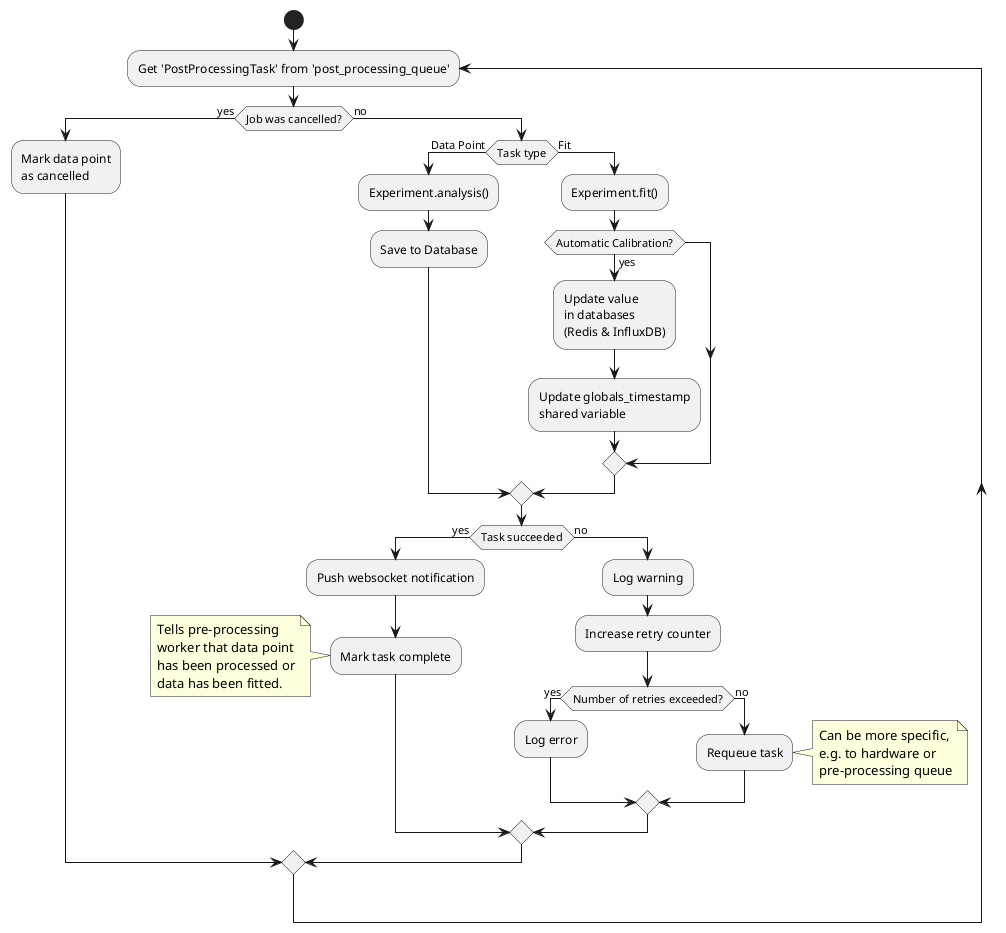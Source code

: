 @startuml
start
repeat :Get 'PostProcessingTask' from 'post_processing_queue';
  if (Job was cancelled?) then (yes)
    :Mark data point
    as cancelled;
  else (no)
    if (Task type) then (Data Point)
        :Experiment.analysis();
        :Save to Database;
    else (Fit)
        :Experiment.fit();
        if (Automatic Calibration?) then (yes)
            :Update value
            in databases
            (Redis & InfluxDB);
            :Update globals_timestamp
            shared variable;
        endif
    endif
    if (Task succeeded) then (yes)
        :Push websocket notification;
        :Mark task complete;
        note left
          Tells pre-processing
          worker that data point
          has been processed or
          data has been fitted.
        end note
    else (no)
        :Log warning;
        :Increase retry counter;
        if (Number of retries exceeded?) then (yes)
            :Log error;
        else (no)
            :Requeue task;
            note right
                Can be more specific,
                e.g. to hardware or
                pre-processing queue
            end note
        endif
    endif
  endif
@enduml
